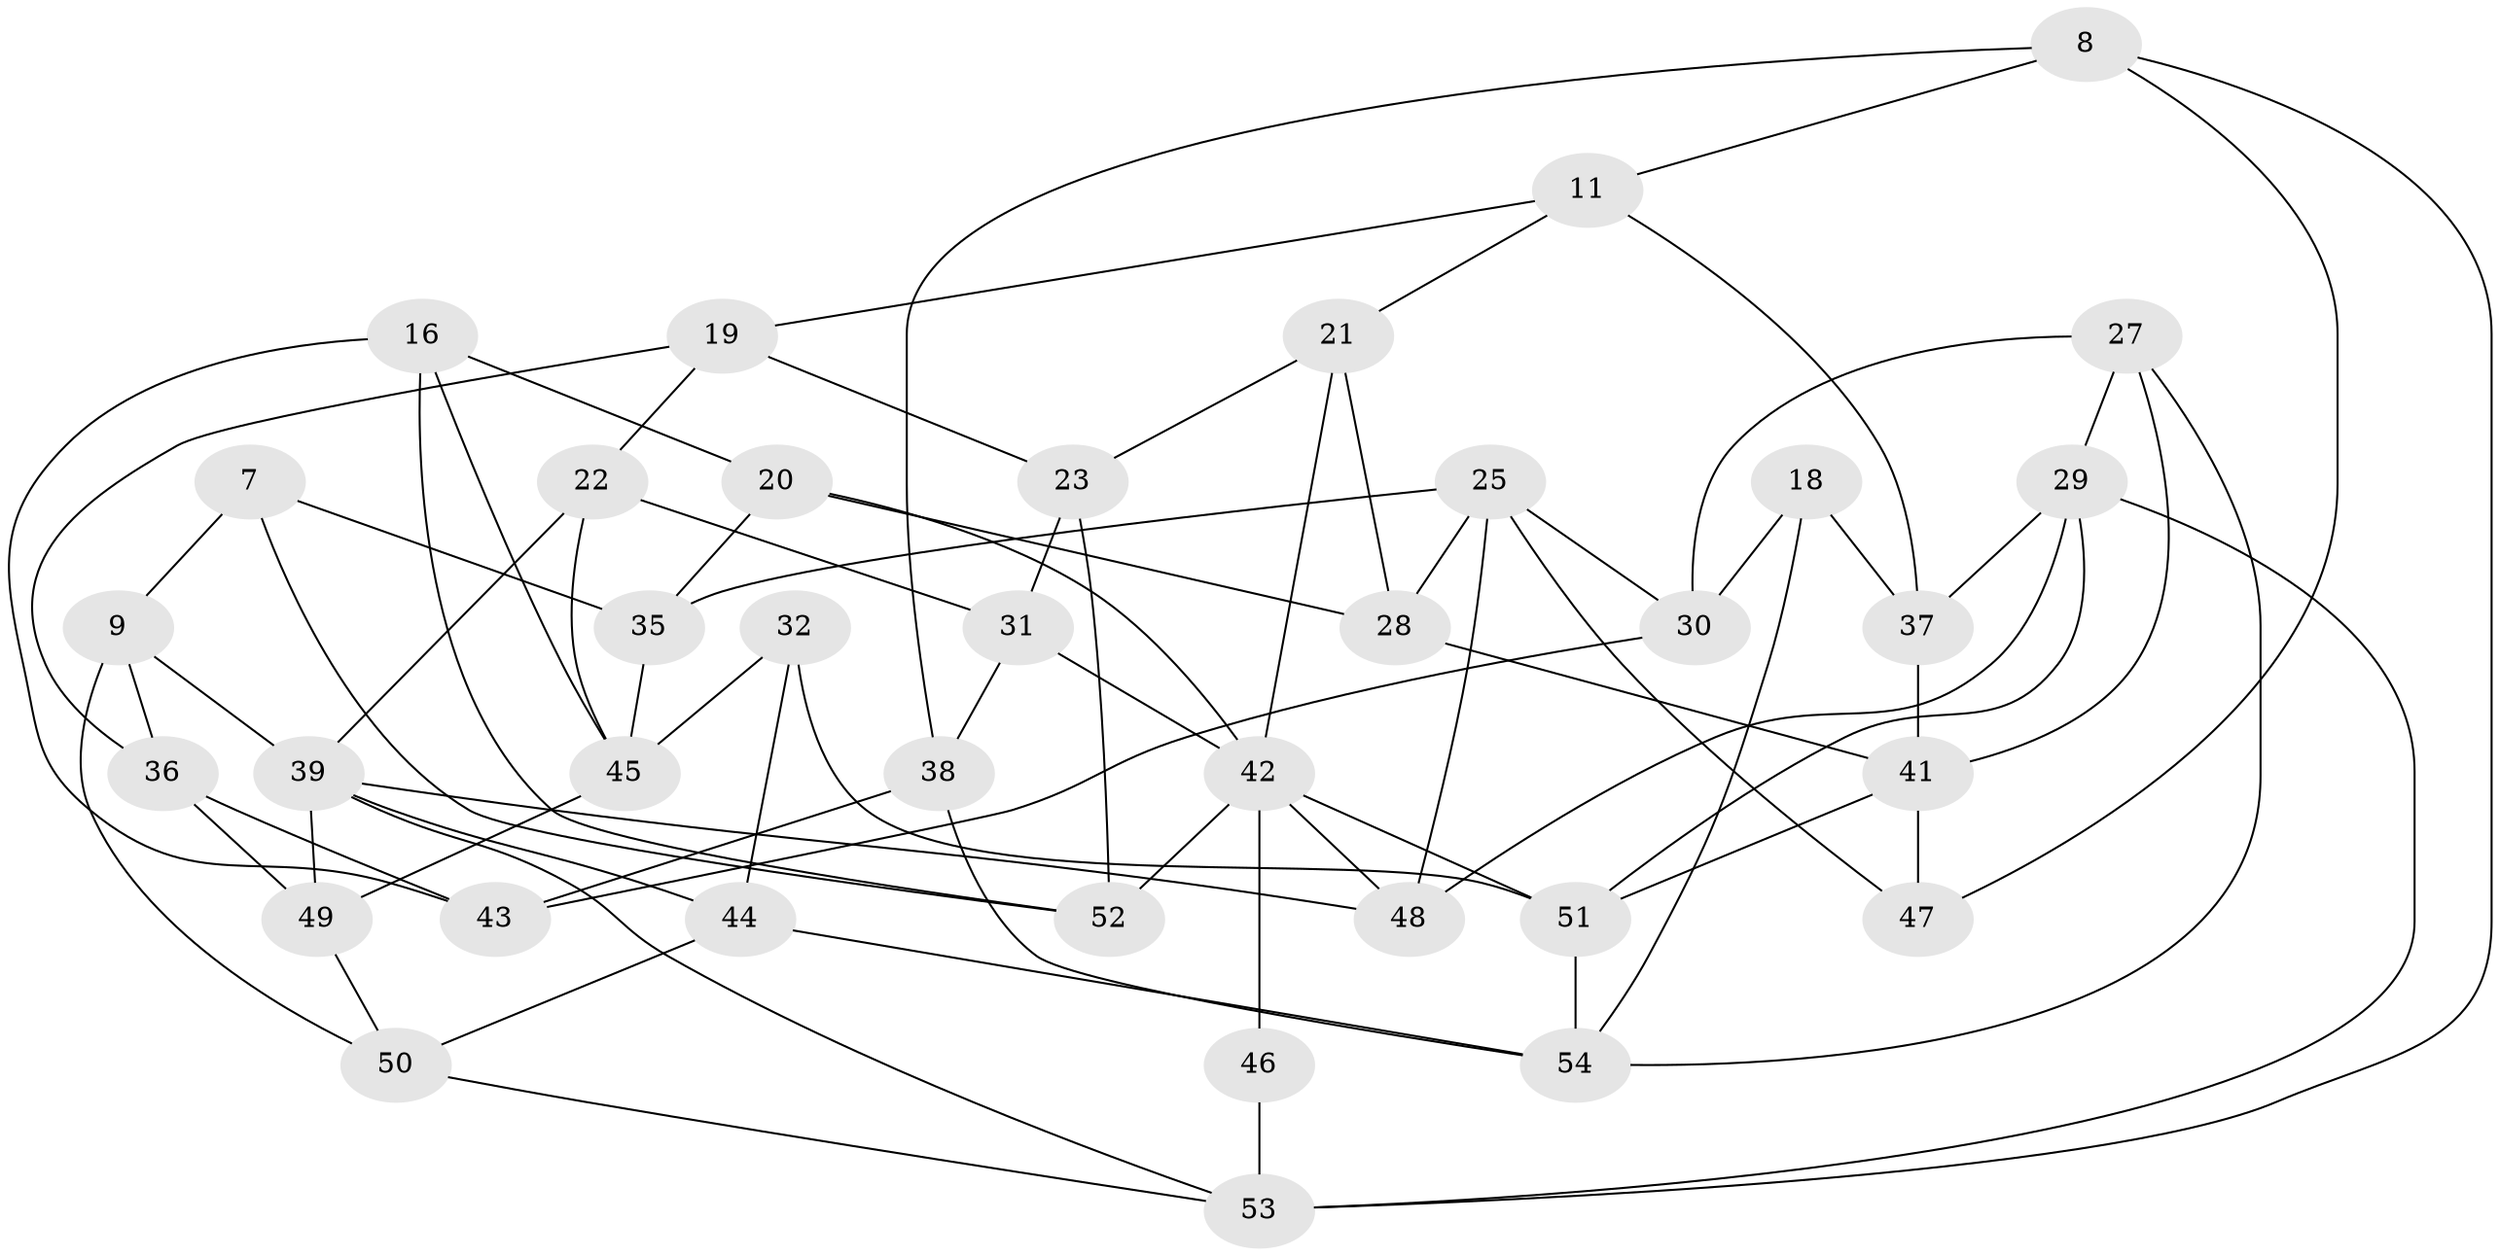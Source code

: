 // original degree distribution, {4: 1.0}
// Generated by graph-tools (version 1.1) at 2025/01/03/04/25 22:01:15]
// undirected, 37 vertices, 77 edges
graph export_dot {
graph [start="1"]
  node [color=gray90,style=filled];
  7;
  8;
  9;
  11;
  16;
  18;
  19;
  20;
  21;
  22;
  23;
  25 [super="+14"];
  27;
  28;
  29 [super="+17"];
  30;
  31;
  32 [super="+1"];
  35 [super="+3"];
  36;
  37;
  38;
  39 [super="+5+24"];
  41 [super="+10"];
  42 [super="+40"];
  43;
  44 [super="+26"];
  45 [super="+13"];
  46;
  47;
  48;
  49;
  50;
  51 [super="+4+12"];
  52;
  53 [super="+34"];
  54 [super="+33"];
  7 -- 35 [weight=2];
  7 -- 9;
  7 -- 52;
  8 -- 38;
  8 -- 11;
  8 -- 47;
  8 -- 53;
  9 -- 50;
  9 -- 36;
  9 -- 39;
  11 -- 21;
  11 -- 37;
  11 -- 19;
  16 -- 43;
  16 -- 52;
  16 -- 20;
  16 -- 45;
  18 -- 37;
  18 -- 30;
  18 -- 54 [weight=2];
  19 -- 22;
  19 -- 36;
  19 -- 23;
  20 -- 28;
  20 -- 35;
  20 -- 42;
  21 -- 28;
  21 -- 23;
  21 -- 42;
  22 -- 31;
  22 -- 45;
  22 -- 39;
  23 -- 31;
  23 -- 52;
  25 -- 35 [weight=2];
  25 -- 48;
  25 -- 47;
  25 -- 28;
  25 -- 30;
  27 -- 30;
  27 -- 29;
  27 -- 41;
  27 -- 54;
  28 -- 41;
  29 -- 37;
  29 -- 51 [weight=2];
  29 -- 48;
  29 -- 53;
  30 -- 43;
  31 -- 38;
  31 -- 42;
  32 -- 51 [weight=2];
  32 -- 45 [weight=2];
  32 -- 44 [weight=2];
  35 -- 45;
  36 -- 43;
  36 -- 49;
  37 -- 41;
  38 -- 43;
  38 -- 54;
  39 -- 48;
  39 -- 44 [weight=3];
  39 -- 49;
  39 -- 53;
  41 -- 47 [weight=2];
  41 -- 51;
  42 -- 52;
  42 -- 46 [weight=2];
  42 -- 48;
  42 -- 51;
  44 -- 54 [weight=2];
  44 -- 50;
  45 -- 49;
  46 -- 53 [weight=2];
  49 -- 50;
  50 -- 53;
  51 -- 54 [weight=2];
}
